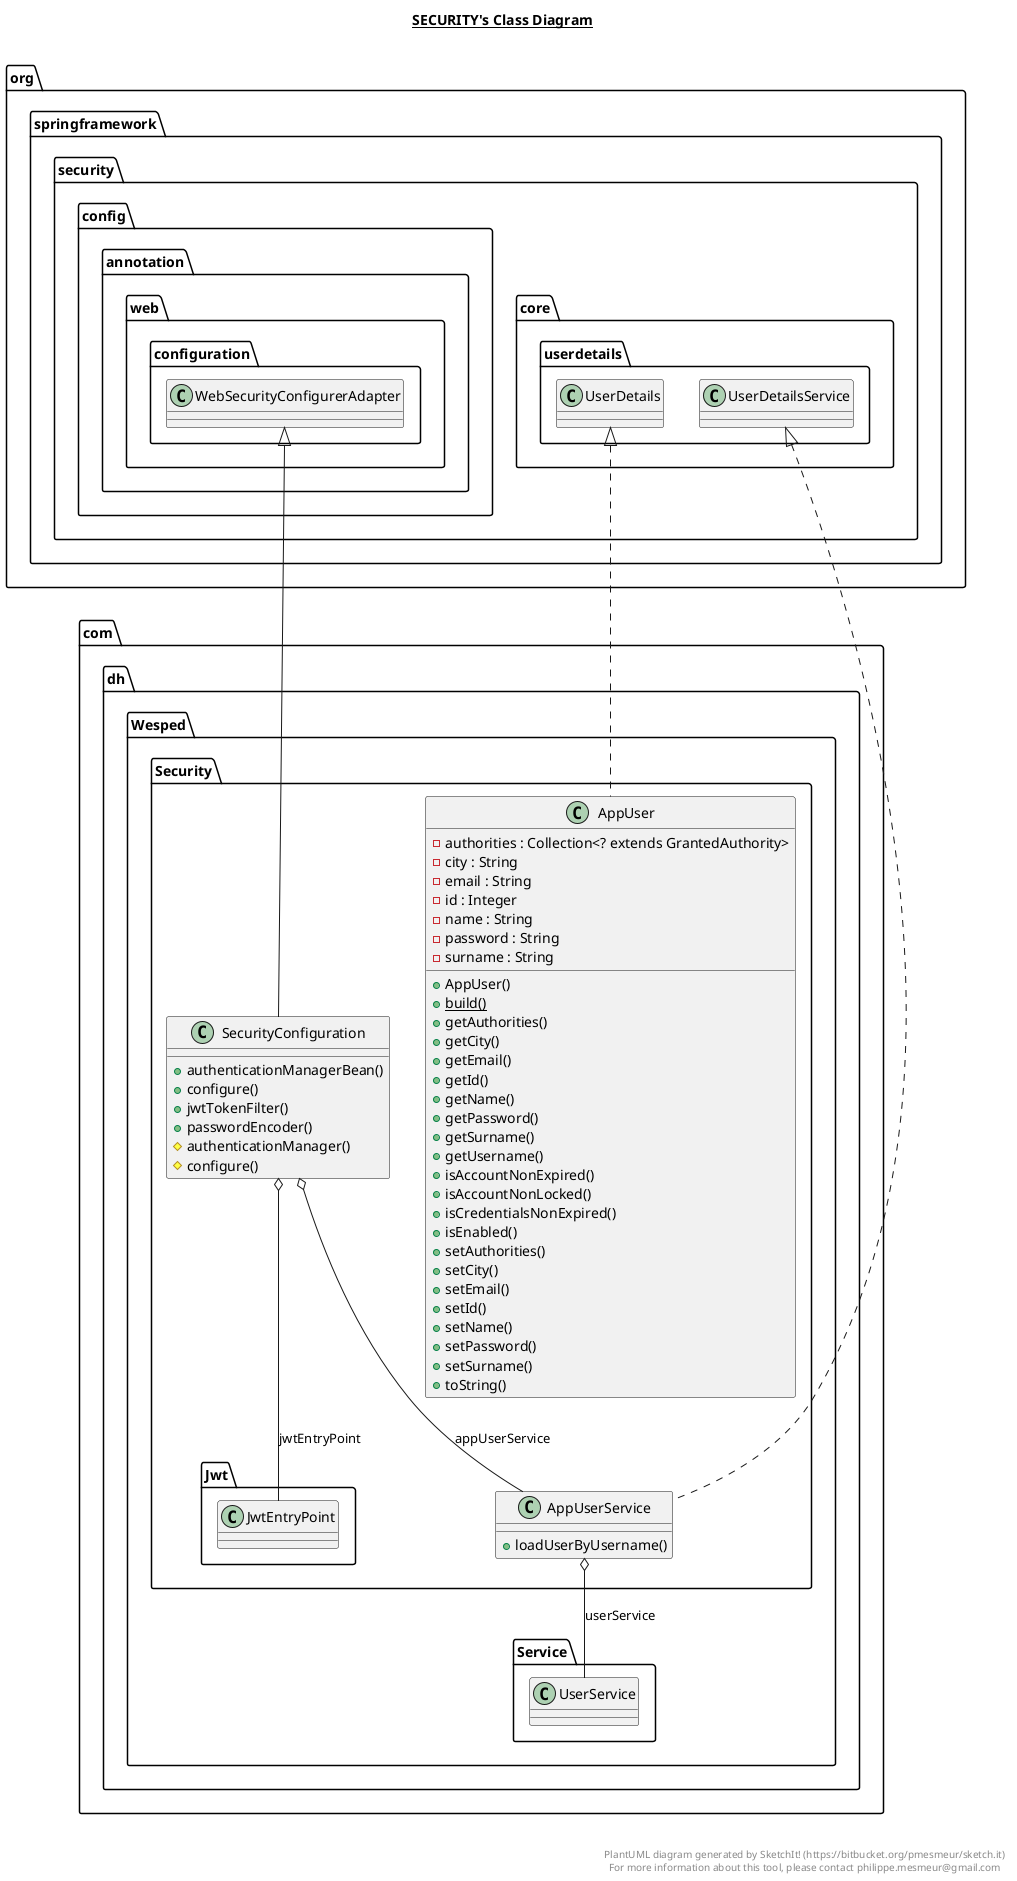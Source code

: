 @startuml

title __SECURITY's Class Diagram__\n

  namespace com.dh.Wesped {
    namespace Security {
      class com.dh.Wesped.Security.AppUser {
          - authorities : Collection<? extends GrantedAuthority>
          - city : String
          - email : String
          - id : Integer
          - name : String
          - password : String
          - surname : String
          + AppUser()
          {static} + build()
          + getAuthorities()
          + getCity()
          + getEmail()
          + getId()
          + getName()
          + getPassword()
          + getSurname()
          + getUsername()
          + isAccountNonExpired()
          + isAccountNonLocked()
          + isCredentialsNonExpired()
          + isEnabled()
          + setAuthorities()
          + setCity()
          + setEmail()
          + setId()
          + setName()
          + setPassword()
          + setSurname()
          + toString()
      }
    }
  }
  

  namespace com.dh.Wesped {
    namespace Security {
      class com.dh.Wesped.Security.AppUserService {
          + loadUserByUsername()
      }
    }
  }
  

  namespace com.dh.Wesped {
    namespace Security {
      class com.dh.Wesped.Security.SecurityConfiguration {
          + authenticationManagerBean()
          + configure()
          + jwtTokenFilter()
          + passwordEncoder()
          # authenticationManager()
          # configure()
      }
    }
  }
  

  com.dh.Wesped.Security.AppUser .up.|> org.springframework.security.core.userdetails.UserDetails
  com.dh.Wesped.Security.AppUserService .up.|> org.springframework.security.core.userdetails.UserDetailsService
  com.dh.Wesped.Security.AppUserService o-- com.dh.Wesped.Service.UserService : userService
  com.dh.Wesped.Security.SecurityConfiguration -up-|> org.springframework.security.config.annotation.web.configuration.WebSecurityConfigurerAdapter
  com.dh.Wesped.Security.SecurityConfiguration o-- com.dh.Wesped.Security.AppUserService : appUserService
  com.dh.Wesped.Security.SecurityConfiguration o-- com.dh.Wesped.Security.Jwt.JwtEntryPoint : jwtEntryPoint


right footer


PlantUML diagram generated by SketchIt! (https://bitbucket.org/pmesmeur/sketch.it)
For more information about this tool, please contact philippe.mesmeur@gmail.com
endfooter

@enduml
